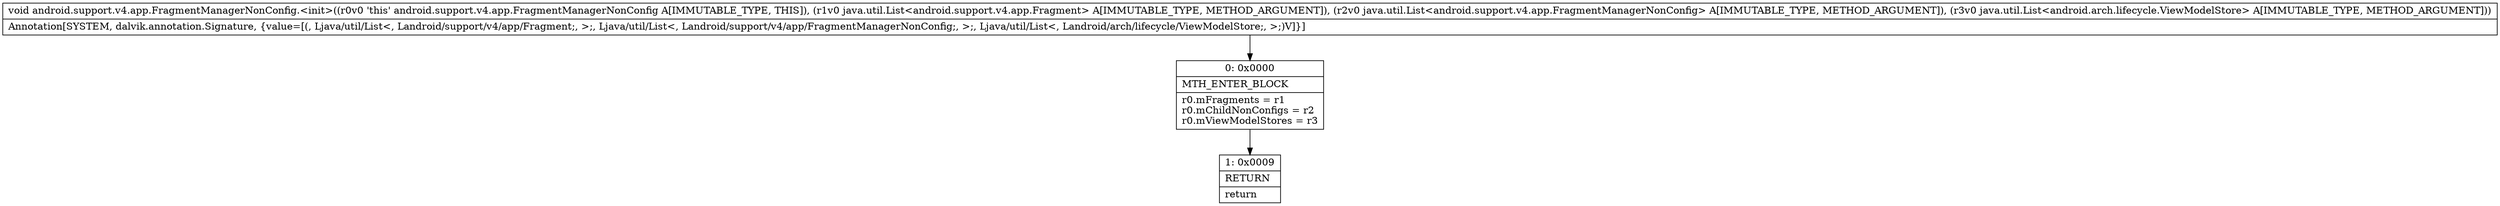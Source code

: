 digraph "CFG forandroid.support.v4.app.FragmentManagerNonConfig.\<init\>(Ljava\/util\/List;Ljava\/util\/List;Ljava\/util\/List;)V" {
Node_0 [shape=record,label="{0\:\ 0x0000|MTH_ENTER_BLOCK\l|r0.mFragments = r1\lr0.mChildNonConfigs = r2\lr0.mViewModelStores = r3\l}"];
Node_1 [shape=record,label="{1\:\ 0x0009|RETURN\l|return\l}"];
MethodNode[shape=record,label="{void android.support.v4.app.FragmentManagerNonConfig.\<init\>((r0v0 'this' android.support.v4.app.FragmentManagerNonConfig A[IMMUTABLE_TYPE, THIS]), (r1v0 java.util.List\<android.support.v4.app.Fragment\> A[IMMUTABLE_TYPE, METHOD_ARGUMENT]), (r2v0 java.util.List\<android.support.v4.app.FragmentManagerNonConfig\> A[IMMUTABLE_TYPE, METHOD_ARGUMENT]), (r3v0 java.util.List\<android.arch.lifecycle.ViewModelStore\> A[IMMUTABLE_TYPE, METHOD_ARGUMENT]))  | Annotation[SYSTEM, dalvik.annotation.Signature, \{value=[(, Ljava\/util\/List\<, Landroid\/support\/v4\/app\/Fragment;, \>;, Ljava\/util\/List\<, Landroid\/support\/v4\/app\/FragmentManagerNonConfig;, \>;, Ljava\/util\/List\<, Landroid\/arch\/lifecycle\/ViewModelStore;, \>;)V]\}]\l}"];
MethodNode -> Node_0;
Node_0 -> Node_1;
}

